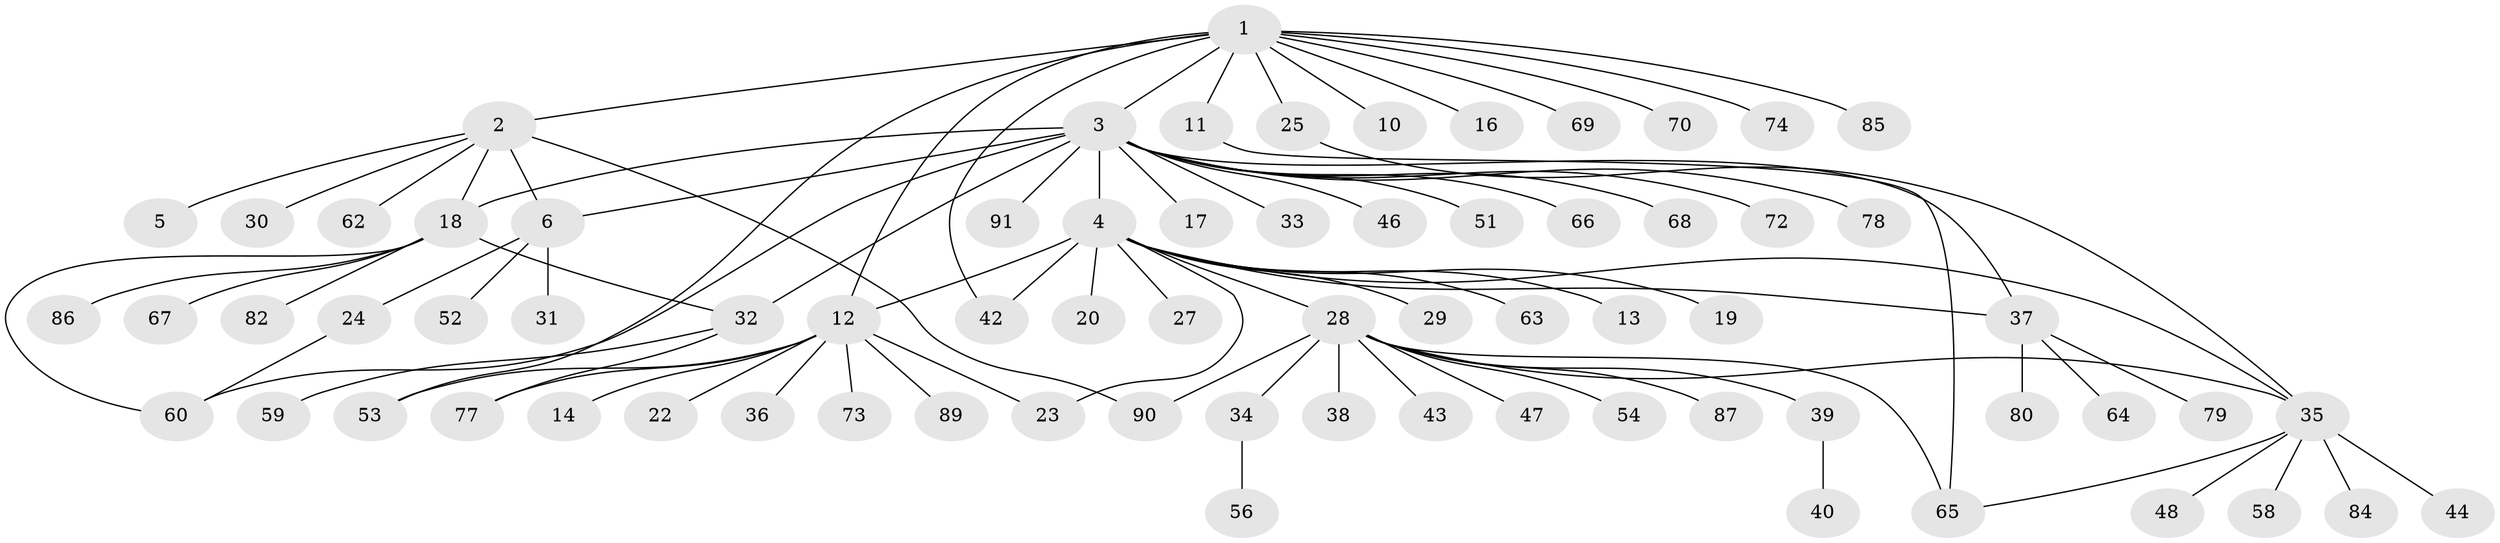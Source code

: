 // original degree distribution, {6: 0.043010752688172046, 16: 0.010752688172043012, 8: 0.021505376344086023, 1: 0.5591397849462365, 10: 0.021505376344086023, 4: 0.021505376344086023, 2: 0.21505376344086022, 9: 0.021505376344086023, 3: 0.06451612903225806, 5: 0.021505376344086023}
// Generated by graph-tools (version 1.1) at 2025/41/03/06/25 10:41:49]
// undirected, 72 vertices, 87 edges
graph export_dot {
graph [start="1"]
  node [color=gray90,style=filled];
  1 [super="+7"];
  2 [super="+9"];
  3 [super="+26"];
  4 [super="+8"];
  5;
  6 [super="+21"];
  10;
  11;
  12 [super="+15"];
  13;
  14;
  16;
  17;
  18 [super="+49"];
  19;
  20 [super="+83"];
  22;
  23 [super="+93"];
  24;
  25;
  27;
  28 [super="+55"];
  29;
  30;
  31;
  32 [super="+81"];
  33 [super="+88"];
  34 [super="+41"];
  35 [super="+45"];
  36;
  37 [super="+61"];
  38;
  39;
  40 [super="+50"];
  42;
  43;
  44;
  46;
  47;
  48;
  51;
  52;
  53 [super="+57"];
  54 [super="+75"];
  56;
  58;
  59;
  60;
  62;
  63;
  64;
  65 [super="+92"];
  66 [super="+71"];
  67;
  68;
  69;
  70;
  72;
  73 [super="+76"];
  74;
  77;
  78;
  79;
  80;
  82;
  84;
  85;
  86;
  87;
  89;
  90;
  91;
  1 -- 2 [weight=2];
  1 -- 3;
  1 -- 42;
  1 -- 70;
  1 -- 69;
  1 -- 10;
  1 -- 11;
  1 -- 74;
  1 -- 16;
  1 -- 53;
  1 -- 85;
  1 -- 25;
  1 -- 12;
  2 -- 5;
  2 -- 30;
  2 -- 62;
  2 -- 18;
  2 -- 90;
  2 -- 6;
  3 -- 4;
  3 -- 6;
  3 -- 17;
  3 -- 18;
  3 -- 32 [weight=2];
  3 -- 33;
  3 -- 37;
  3 -- 46;
  3 -- 60;
  3 -- 66;
  3 -- 68;
  3 -- 72;
  3 -- 78;
  3 -- 91;
  3 -- 51;
  4 -- 19;
  4 -- 20;
  4 -- 28;
  4 -- 29;
  4 -- 42;
  4 -- 35;
  4 -- 12 [weight=2];
  4 -- 13;
  4 -- 23;
  4 -- 27;
  4 -- 63;
  4 -- 37;
  6 -- 24;
  6 -- 31;
  6 -- 52;
  11 -- 65;
  12 -- 14;
  12 -- 22;
  12 -- 36;
  12 -- 73;
  12 -- 77;
  12 -- 89;
  12 -- 53;
  12 -- 23;
  18 -- 32;
  18 -- 67;
  18 -- 86;
  18 -- 60;
  18 -- 82;
  24 -- 60;
  25 -- 35;
  28 -- 34;
  28 -- 38;
  28 -- 39;
  28 -- 43;
  28 -- 47;
  28 -- 54;
  28 -- 65;
  28 -- 90;
  28 -- 35;
  28 -- 87;
  32 -- 59;
  32 -- 77;
  34 -- 56;
  35 -- 44;
  35 -- 48;
  35 -- 58;
  35 -- 84;
  35 -- 65;
  37 -- 64;
  37 -- 79;
  37 -- 80;
  39 -- 40;
}
